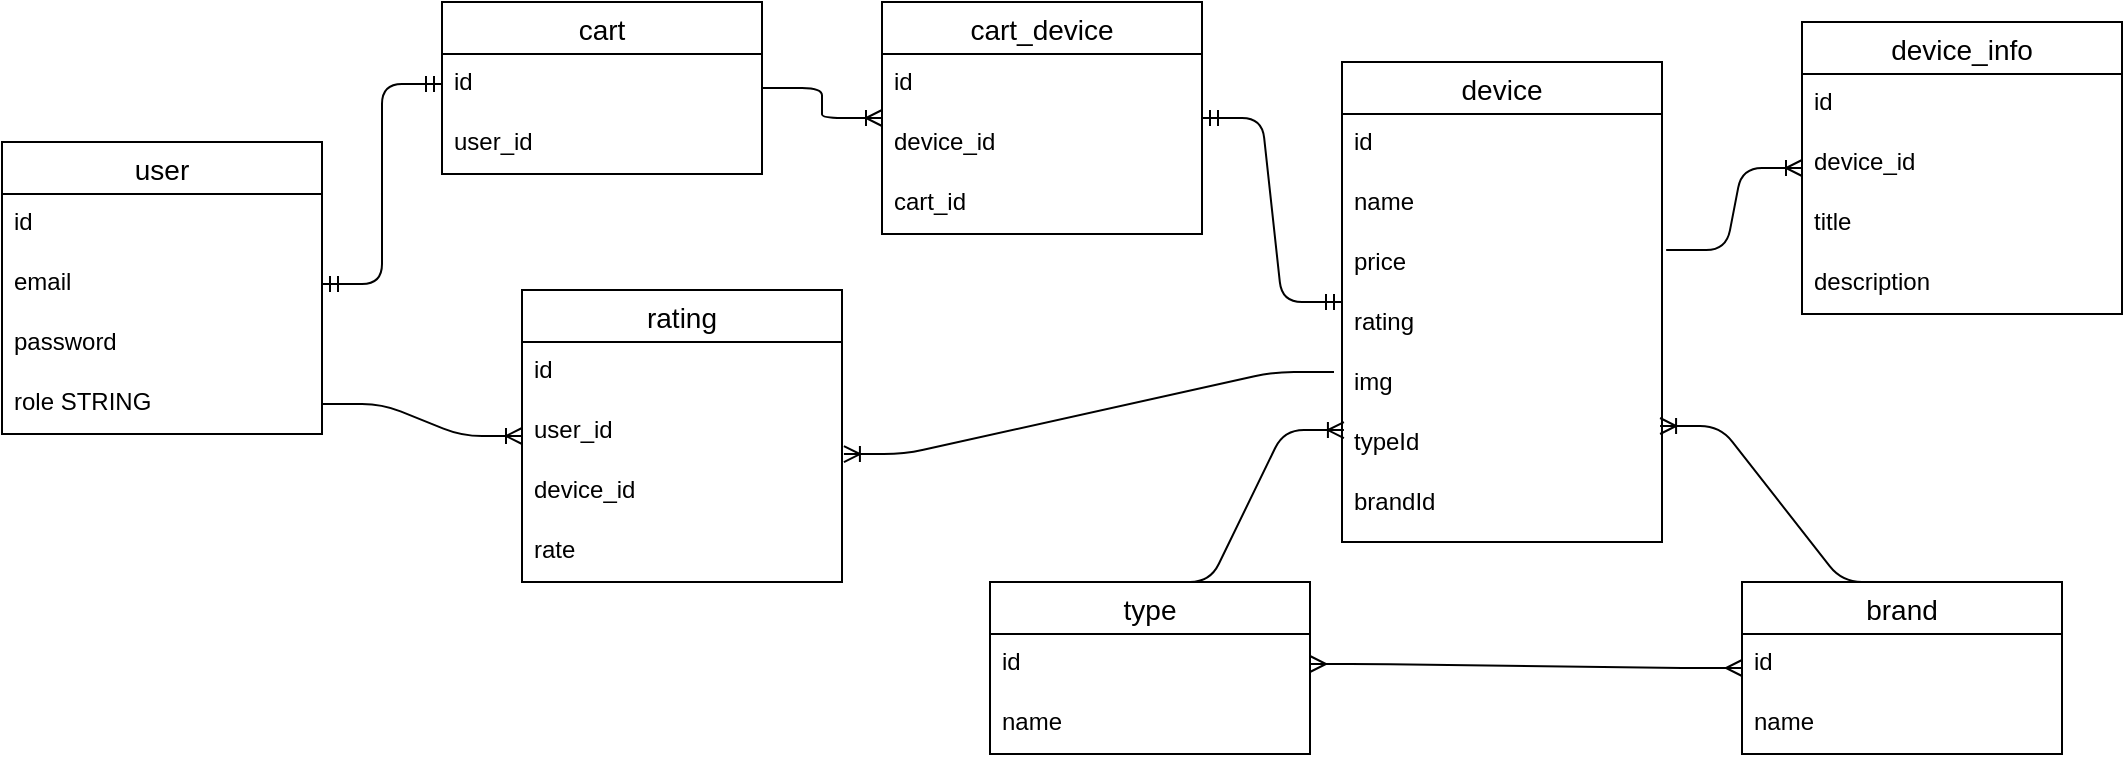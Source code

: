 <mxfile version="20.3.0" type="device"><diagram id="PD0eE4UB74VmSSNWX6Uc" name="Page-1"><mxGraphModel dx="1968" dy="724" grid="1" gridSize="10" guides="1" tooltips="1" connect="1" arrows="1" fold="1" page="1" pageScale="1" pageWidth="827" pageHeight="1169" math="0" shadow="0"><root><mxCell id="0"/><mxCell id="1" parent="0"/><mxCell id="I9mDEkmzovGOgadQ6lVY-1" value="user" style="swimlane;fontStyle=0;childLayout=stackLayout;horizontal=1;startSize=26;horizontalStack=0;resizeParent=1;resizeParentMax=0;resizeLast=0;collapsible=1;marginBottom=0;align=center;fontSize=14;" parent="1" vertex="1"><mxGeometry x="-80" y="190" width="160" height="146" as="geometry"><mxRectangle x="140" y="120" width="60" height="26" as="alternateBounds"/></mxGeometry></mxCell><mxCell id="I9mDEkmzovGOgadQ6lVY-2" value="id" style="text;strokeColor=none;fillColor=none;spacingLeft=4;spacingRight=4;overflow=hidden;rotatable=0;points=[[0,0.5],[1,0.5]];portConstraint=eastwest;fontSize=12;" parent="I9mDEkmzovGOgadQ6lVY-1" vertex="1"><mxGeometry y="26" width="160" height="30" as="geometry"/></mxCell><mxCell id="I9mDEkmzovGOgadQ6lVY-3" value="email" style="text;strokeColor=none;fillColor=none;spacingLeft=4;spacingRight=4;overflow=hidden;rotatable=0;points=[[0,0.5],[1,0.5]];portConstraint=eastwest;fontSize=12;" parent="I9mDEkmzovGOgadQ6lVY-1" vertex="1"><mxGeometry y="56" width="160" height="30" as="geometry"/></mxCell><mxCell id="I9mDEkmzovGOgadQ6lVY-4" value="password" style="text;strokeColor=none;fillColor=none;spacingLeft=4;spacingRight=4;overflow=hidden;rotatable=0;points=[[0,0.5],[1,0.5]];portConstraint=eastwest;fontSize=12;" parent="I9mDEkmzovGOgadQ6lVY-1" vertex="1"><mxGeometry y="86" width="160" height="30" as="geometry"/></mxCell><mxCell id="I9mDEkmzovGOgadQ6lVY-6" value="role STRING" style="text;strokeColor=none;fillColor=none;spacingLeft=4;spacingRight=4;overflow=hidden;rotatable=0;points=[[0,0.5],[1,0.5]];portConstraint=eastwest;fontSize=12;" parent="I9mDEkmzovGOgadQ6lVY-1" vertex="1"><mxGeometry y="116" width="160" height="30" as="geometry"/></mxCell><mxCell id="I9mDEkmzovGOgadQ6lVY-7" value="cart" style="swimlane;fontStyle=0;childLayout=stackLayout;horizontal=1;startSize=26;horizontalStack=0;resizeParent=1;resizeParentMax=0;resizeLast=0;collapsible=1;marginBottom=0;align=center;fontSize=14;" parent="1" vertex="1"><mxGeometry x="140" y="120" width="160" height="86" as="geometry"><mxRectangle x="140" y="120" width="60" height="26" as="alternateBounds"/></mxGeometry></mxCell><mxCell id="I9mDEkmzovGOgadQ6lVY-8" value="id" style="text;strokeColor=none;fillColor=none;spacingLeft=4;spacingRight=4;overflow=hidden;rotatable=0;points=[[0,0.5],[1,0.5]];portConstraint=eastwest;fontSize=12;" parent="I9mDEkmzovGOgadQ6lVY-7" vertex="1"><mxGeometry y="26" width="160" height="30" as="geometry"/></mxCell><mxCell id="I9mDEkmzovGOgadQ6lVY-9" value="user_id" style="text;strokeColor=none;fillColor=none;spacingLeft=4;spacingRight=4;overflow=hidden;rotatable=0;points=[[0,0.5],[1,0.5]];portConstraint=eastwest;fontSize=12;" parent="I9mDEkmzovGOgadQ6lVY-7" vertex="1"><mxGeometry y="56" width="160" height="30" as="geometry"/></mxCell><mxCell id="I9mDEkmzovGOgadQ6lVY-12" value="" style="edgeStyle=entityRelationEdgeStyle;fontSize=12;html=1;endArrow=ERmandOne;startArrow=ERmandOne;rounded=1;entryX=0;entryY=0.5;entryDx=0;entryDy=0;exitX=1;exitY=0.5;exitDx=0;exitDy=0;" parent="1" source="I9mDEkmzovGOgadQ6lVY-3" target="I9mDEkmzovGOgadQ6lVY-8" edge="1"><mxGeometry width="100" height="100" relative="1" as="geometry"><mxPoint x="20" y="210" as="sourcePoint"/><mxPoint x="120" y="113" as="targetPoint"/></mxGeometry></mxCell><mxCell id="I9mDEkmzovGOgadQ6lVY-13" value="device" style="swimlane;fontStyle=0;childLayout=stackLayout;horizontal=1;startSize=26;horizontalStack=0;resizeParent=1;resizeParentMax=0;resizeLast=0;collapsible=1;marginBottom=0;align=center;fontSize=14;" parent="1" vertex="1"><mxGeometry x="590" y="150" width="160" height="240" as="geometry"><mxRectangle x="140" y="120" width="60" height="26" as="alternateBounds"/></mxGeometry></mxCell><mxCell id="I9mDEkmzovGOgadQ6lVY-14" value="id" style="text;strokeColor=none;fillColor=none;spacingLeft=4;spacingRight=4;overflow=hidden;rotatable=0;points=[[0,0.5],[1,0.5]];portConstraint=eastwest;fontSize=12;" parent="I9mDEkmzovGOgadQ6lVY-13" vertex="1"><mxGeometry y="26" width="160" height="30" as="geometry"/></mxCell><mxCell id="I9mDEkmzovGOgadQ6lVY-15" value="name" style="text;strokeColor=none;fillColor=none;spacingLeft=4;spacingRight=4;overflow=hidden;rotatable=0;points=[[0,0.5],[1,0.5]];portConstraint=eastwest;fontSize=12;" parent="I9mDEkmzovGOgadQ6lVY-13" vertex="1"><mxGeometry y="56" width="160" height="30" as="geometry"/></mxCell><mxCell id="I9mDEkmzovGOgadQ6lVY-16" value="price" style="text;strokeColor=none;fillColor=none;spacingLeft=4;spacingRight=4;overflow=hidden;rotatable=0;points=[[0,0.5],[1,0.5]];portConstraint=eastwest;fontSize=12;" parent="I9mDEkmzovGOgadQ6lVY-13" vertex="1"><mxGeometry y="86" width="160" height="30" as="geometry"/></mxCell><mxCell id="I9mDEkmzovGOgadQ6lVY-17" value="rating" style="text;strokeColor=none;fillColor=none;spacingLeft=4;spacingRight=4;overflow=hidden;rotatable=0;points=[[0,0.5],[1,0.5]];portConstraint=eastwest;fontSize=12;" parent="I9mDEkmzovGOgadQ6lVY-13" vertex="1"><mxGeometry y="116" width="160" height="30" as="geometry"/></mxCell><mxCell id="I9mDEkmzovGOgadQ6lVY-19" value="img" style="text;strokeColor=none;fillColor=none;spacingLeft=4;spacingRight=4;overflow=hidden;rotatable=0;points=[[0,0.5],[1,0.5]];portConstraint=eastwest;fontSize=12;" parent="I9mDEkmzovGOgadQ6lVY-13" vertex="1"><mxGeometry y="146" width="160" height="30" as="geometry"/></mxCell><mxCell id="I9mDEkmzovGOgadQ6lVY-18" value="typeId" style="text;strokeColor=none;fillColor=none;spacingLeft=4;spacingRight=4;overflow=hidden;rotatable=0;points=[[0,0.5],[1,0.5]];portConstraint=eastwest;fontSize=12;" parent="I9mDEkmzovGOgadQ6lVY-13" vertex="1"><mxGeometry y="176" width="160" height="30" as="geometry"/></mxCell><mxCell id="I9mDEkmzovGOgadQ6lVY-34" value="brandId" style="text;strokeColor=none;fillColor=none;spacingLeft=4;spacingRight=4;overflow=hidden;rotatable=0;points=[[0,0.5],[1,0.5]];portConstraint=eastwest;fontSize=12;" parent="I9mDEkmzovGOgadQ6lVY-13" vertex="1"><mxGeometry y="206" width="160" height="34" as="geometry"/></mxCell><mxCell id="I9mDEkmzovGOgadQ6lVY-22" value="type" style="swimlane;fontStyle=0;childLayout=stackLayout;horizontal=1;startSize=26;horizontalStack=0;resizeParent=1;resizeParentMax=0;resizeLast=0;collapsible=1;marginBottom=0;align=center;fontSize=14;" parent="1" vertex="1"><mxGeometry x="414" y="410" width="160" height="86" as="geometry"><mxRectangle x="140" y="120" width="60" height="26" as="alternateBounds"/></mxGeometry></mxCell><mxCell id="I9mDEkmzovGOgadQ6lVY-23" value="id" style="text;strokeColor=none;fillColor=none;spacingLeft=4;spacingRight=4;overflow=hidden;rotatable=0;points=[[0,0.5],[1,0.5]];portConstraint=eastwest;fontSize=12;" parent="I9mDEkmzovGOgadQ6lVY-22" vertex="1"><mxGeometry y="26" width="160" height="30" as="geometry"/></mxCell><mxCell id="I9mDEkmzovGOgadQ6lVY-24" value="name" style="text;strokeColor=none;fillColor=none;spacingLeft=4;spacingRight=4;overflow=hidden;rotatable=0;points=[[0,0.5],[1,0.5]];portConstraint=eastwest;fontSize=12;" parent="I9mDEkmzovGOgadQ6lVY-22" vertex="1"><mxGeometry y="56" width="160" height="30" as="geometry"/></mxCell><mxCell id="I9mDEkmzovGOgadQ6lVY-27" value="brand" style="swimlane;fontStyle=0;childLayout=stackLayout;horizontal=1;startSize=26;horizontalStack=0;resizeParent=1;resizeParentMax=0;resizeLast=0;collapsible=1;marginBottom=0;align=center;fontSize=14;rounded=0;" parent="1" vertex="1"><mxGeometry x="790" y="410" width="160" height="86" as="geometry"><mxRectangle x="140" y="120" width="60" height="26" as="alternateBounds"/></mxGeometry></mxCell><mxCell id="I9mDEkmzovGOgadQ6lVY-28" value="id" style="text;strokeColor=none;fillColor=none;spacingLeft=4;spacingRight=4;overflow=hidden;rotatable=0;points=[[0,0.5],[1,0.5]];portConstraint=eastwest;fontSize=12;" parent="I9mDEkmzovGOgadQ6lVY-27" vertex="1"><mxGeometry y="26" width="160" height="30" as="geometry"/></mxCell><mxCell id="I9mDEkmzovGOgadQ6lVY-29" value="name" style="text;strokeColor=none;fillColor=none;spacingLeft=4;spacingRight=4;overflow=hidden;rotatable=0;points=[[0,0.5],[1,0.5]];portConstraint=eastwest;fontSize=12;" parent="I9mDEkmzovGOgadQ6lVY-27" vertex="1"><mxGeometry y="56" width="160" height="30" as="geometry"/></mxCell><mxCell id="I9mDEkmzovGOgadQ6lVY-32" value="" style="edgeStyle=entityRelationEdgeStyle;fontSize=12;html=1;endArrow=ERoneToMany;rounded=1;exitX=0.5;exitY=0;exitDx=0;exitDy=0;entryX=0.006;entryY=0.267;entryDx=0;entryDy=0;entryPerimeter=0;" parent="1" source="I9mDEkmzovGOgadQ6lVY-22" target="I9mDEkmzovGOgadQ6lVY-18" edge="1"><mxGeometry width="100" height="100" relative="1" as="geometry"><mxPoint x="380" y="460" as="sourcePoint"/><mxPoint x="480" y="360" as="targetPoint"/></mxGeometry></mxCell><mxCell id="I9mDEkmzovGOgadQ6lVY-33" value="" style="edgeStyle=entityRelationEdgeStyle;fontSize=12;html=1;endArrow=ERoneToMany;rounded=1;exitX=0.5;exitY=0;exitDx=0;exitDy=0;entryX=0.994;entryY=0.2;entryDx=0;entryDy=0;entryPerimeter=0;" parent="1" source="I9mDEkmzovGOgadQ6lVY-27" target="I9mDEkmzovGOgadQ6lVY-18" edge="1"><mxGeometry width="100" height="100" relative="1" as="geometry"><mxPoint x="380" y="460" as="sourcePoint"/><mxPoint x="590" y="340" as="targetPoint"/></mxGeometry></mxCell><mxCell id="I9mDEkmzovGOgadQ6lVY-35" value="" style="edgeStyle=entityRelationEdgeStyle;fontSize=12;html=1;endArrow=ERmany;startArrow=ERmany;rounded=1;exitX=1;exitY=0.5;exitDx=0;exitDy=0;" parent="1" source="I9mDEkmzovGOgadQ6lVY-23" target="I9mDEkmzovGOgadQ6lVY-27" edge="1"><mxGeometry width="100" height="100" relative="1" as="geometry"><mxPoint x="380" y="370" as="sourcePoint"/><mxPoint x="480" y="270" as="targetPoint"/></mxGeometry></mxCell><mxCell id="I9mDEkmzovGOgadQ6lVY-36" value="device_info" style="swimlane;fontStyle=0;childLayout=stackLayout;horizontal=1;startSize=26;horizontalStack=0;resizeParent=1;resizeParentMax=0;resizeLast=0;collapsible=1;marginBottom=0;align=center;fontSize=14;rounded=0;" parent="1" vertex="1"><mxGeometry x="820" y="130" width="160" height="146" as="geometry"/></mxCell><mxCell id="I9mDEkmzovGOgadQ6lVY-37" value="id" style="text;strokeColor=none;fillColor=none;spacingLeft=4;spacingRight=4;overflow=hidden;rotatable=0;points=[[0,0.5],[1,0.5]];portConstraint=eastwest;fontSize=12;rounded=0;" parent="I9mDEkmzovGOgadQ6lVY-36" vertex="1"><mxGeometry y="26" width="160" height="30" as="geometry"/></mxCell><mxCell id="I9mDEkmzovGOgadQ6lVY-38" value="device_id" style="text;strokeColor=none;fillColor=none;spacingLeft=4;spacingRight=4;overflow=hidden;rotatable=0;points=[[0,0.5],[1,0.5]];portConstraint=eastwest;fontSize=12;rounded=0;" parent="I9mDEkmzovGOgadQ6lVY-36" vertex="1"><mxGeometry y="56" width="160" height="30" as="geometry"/></mxCell><mxCell id="I9mDEkmzovGOgadQ6lVY-40" value="title" style="text;strokeColor=none;fillColor=none;spacingLeft=4;spacingRight=4;overflow=hidden;rotatable=0;points=[[0,0.5],[1,0.5]];portConstraint=eastwest;fontSize=12;rounded=0;" parent="I9mDEkmzovGOgadQ6lVY-36" vertex="1"><mxGeometry y="86" width="160" height="30" as="geometry"/></mxCell><mxCell id="I9mDEkmzovGOgadQ6lVY-39" value="description" style="text;strokeColor=none;fillColor=none;spacingLeft=4;spacingRight=4;overflow=hidden;rotatable=0;points=[[0,0.5],[1,0.5]];portConstraint=eastwest;fontSize=12;rounded=0;" parent="I9mDEkmzovGOgadQ6lVY-36" vertex="1"><mxGeometry y="116" width="160" height="30" as="geometry"/></mxCell><mxCell id="I9mDEkmzovGOgadQ6lVY-41" value="" style="edgeStyle=entityRelationEdgeStyle;fontSize=12;html=1;endArrow=ERoneToMany;rounded=1;exitX=1.013;exitY=0.267;exitDx=0;exitDy=0;exitPerimeter=0;" parent="1" source="I9mDEkmzovGOgadQ6lVY-16" target="I9mDEkmzovGOgadQ6lVY-36" edge="1"><mxGeometry width="100" height="100" relative="1" as="geometry"><mxPoint x="380" y="400" as="sourcePoint"/><mxPoint x="480" y="300" as="targetPoint"/></mxGeometry></mxCell><mxCell id="I9mDEkmzovGOgadQ6lVY-42" value="cart_device" style="swimlane;fontStyle=0;childLayout=stackLayout;horizontal=1;startSize=26;horizontalStack=0;resizeParent=1;resizeParentMax=0;resizeLast=0;collapsible=1;marginBottom=0;align=center;fontSize=14;rounded=0;" parent="1" vertex="1"><mxGeometry x="360" y="120" width="160" height="116" as="geometry"/></mxCell><mxCell id="I9mDEkmzovGOgadQ6lVY-43" value="id" style="text;strokeColor=none;fillColor=none;spacingLeft=4;spacingRight=4;overflow=hidden;rotatable=0;points=[[0,0.5],[1,0.5]];portConstraint=eastwest;fontSize=12;rounded=0;" parent="I9mDEkmzovGOgadQ6lVY-42" vertex="1"><mxGeometry y="26" width="160" height="30" as="geometry"/></mxCell><mxCell id="I9mDEkmzovGOgadQ6lVY-44" value="device_id" style="text;strokeColor=none;fillColor=none;spacingLeft=4;spacingRight=4;overflow=hidden;rotatable=0;points=[[0,0.5],[1,0.5]];portConstraint=eastwest;fontSize=12;rounded=0;" parent="I9mDEkmzovGOgadQ6lVY-42" vertex="1"><mxGeometry y="56" width="160" height="30" as="geometry"/></mxCell><mxCell id="I9mDEkmzovGOgadQ6lVY-45" value="cart_id" style="text;strokeColor=none;fillColor=none;spacingLeft=4;spacingRight=4;overflow=hidden;rotatable=0;points=[[0,0.5],[1,0.5]];portConstraint=eastwest;fontSize=12;rounded=0;" parent="I9mDEkmzovGOgadQ6lVY-42" vertex="1"><mxGeometry y="86" width="160" height="30" as="geometry"/></mxCell><mxCell id="I9mDEkmzovGOgadQ6lVY-46" value="" style="edgeStyle=entityRelationEdgeStyle;fontSize=12;html=1;endArrow=ERoneToMany;rounded=1;" parent="1" source="I9mDEkmzovGOgadQ6lVY-7" target="I9mDEkmzovGOgadQ6lVY-42" edge="1"><mxGeometry width="100" height="100" relative="1" as="geometry"><mxPoint x="240" y="170" as="sourcePoint"/><mxPoint x="340" y="70" as="targetPoint"/></mxGeometry></mxCell><mxCell id="I9mDEkmzovGOgadQ6lVY-48" value="" style="edgeStyle=entityRelationEdgeStyle;fontSize=12;html=1;endArrow=ERmandOne;startArrow=ERmandOne;rounded=1;" parent="1" source="I9mDEkmzovGOgadQ6lVY-42" target="I9mDEkmzovGOgadQ6lVY-13" edge="1"><mxGeometry width="100" height="100" relative="1" as="geometry"><mxPoint x="490" y="410" as="sourcePoint"/><mxPoint x="590" y="310" as="targetPoint"/></mxGeometry></mxCell><mxCell id="I9mDEkmzovGOgadQ6lVY-49" value="rating" style="swimlane;fontStyle=0;childLayout=stackLayout;horizontal=1;startSize=26;horizontalStack=0;resizeParent=1;resizeParentMax=0;resizeLast=0;collapsible=1;marginBottom=0;align=center;fontSize=14;rounded=0;" parent="1" vertex="1"><mxGeometry x="180" y="264" width="160" height="146" as="geometry"/></mxCell><mxCell id="I9mDEkmzovGOgadQ6lVY-50" value="id" style="text;strokeColor=none;fillColor=none;spacingLeft=4;spacingRight=4;overflow=hidden;rotatable=0;points=[[0,0.5],[1,0.5]];portConstraint=eastwest;fontSize=12;rounded=0;" parent="I9mDEkmzovGOgadQ6lVY-49" vertex="1"><mxGeometry y="26" width="160" height="30" as="geometry"/></mxCell><mxCell id="I9mDEkmzovGOgadQ6lVY-51" value="user_id" style="text;strokeColor=none;fillColor=none;spacingLeft=4;spacingRight=4;overflow=hidden;rotatable=0;points=[[0,0.5],[1,0.5]];portConstraint=eastwest;fontSize=12;rounded=0;" parent="I9mDEkmzovGOgadQ6lVY-49" vertex="1"><mxGeometry y="56" width="160" height="30" as="geometry"/></mxCell><mxCell id="I9mDEkmzovGOgadQ6lVY-52" value="device_id" style="text;strokeColor=none;fillColor=none;spacingLeft=4;spacingRight=4;overflow=hidden;rotatable=0;points=[[0,0.5],[1,0.5]];portConstraint=eastwest;fontSize=12;rounded=0;" parent="I9mDEkmzovGOgadQ6lVY-49" vertex="1"><mxGeometry y="86" width="160" height="30" as="geometry"/></mxCell><mxCell id="I9mDEkmzovGOgadQ6lVY-53" value="rate" style="text;strokeColor=none;fillColor=none;spacingLeft=4;spacingRight=4;overflow=hidden;rotatable=0;points=[[0,0.5],[1,0.5]];portConstraint=eastwest;fontSize=12;rounded=0;" parent="I9mDEkmzovGOgadQ6lVY-49" vertex="1"><mxGeometry y="116" width="160" height="30" as="geometry"/></mxCell><mxCell id="I9mDEkmzovGOgadQ6lVY-54" value="" style="edgeStyle=entityRelationEdgeStyle;fontSize=12;html=1;endArrow=ERoneToMany;rounded=1;" parent="1" source="I9mDEkmzovGOgadQ6lVY-6" target="I9mDEkmzovGOgadQ6lVY-49" edge="1"><mxGeometry width="100" height="100" relative="1" as="geometry"><mxPoint x="260" y="410" as="sourcePoint"/><mxPoint x="360" y="310" as="targetPoint"/></mxGeometry></mxCell><mxCell id="I9mDEkmzovGOgadQ6lVY-55" value="" style="edgeStyle=entityRelationEdgeStyle;fontSize=12;html=1;endArrow=ERoneToMany;rounded=1;exitX=-0.025;exitY=0.3;exitDx=0;exitDy=0;exitPerimeter=0;entryX=1.006;entryY=0.867;entryDx=0;entryDy=0;entryPerimeter=0;" parent="1" source="I9mDEkmzovGOgadQ6lVY-19" target="I9mDEkmzovGOgadQ6lVY-51" edge="1"><mxGeometry width="100" height="100" relative="1" as="geometry"><mxPoint x="260" y="410" as="sourcePoint"/><mxPoint x="360" y="310" as="targetPoint"/></mxGeometry></mxCell></root></mxGraphModel></diagram></mxfile>